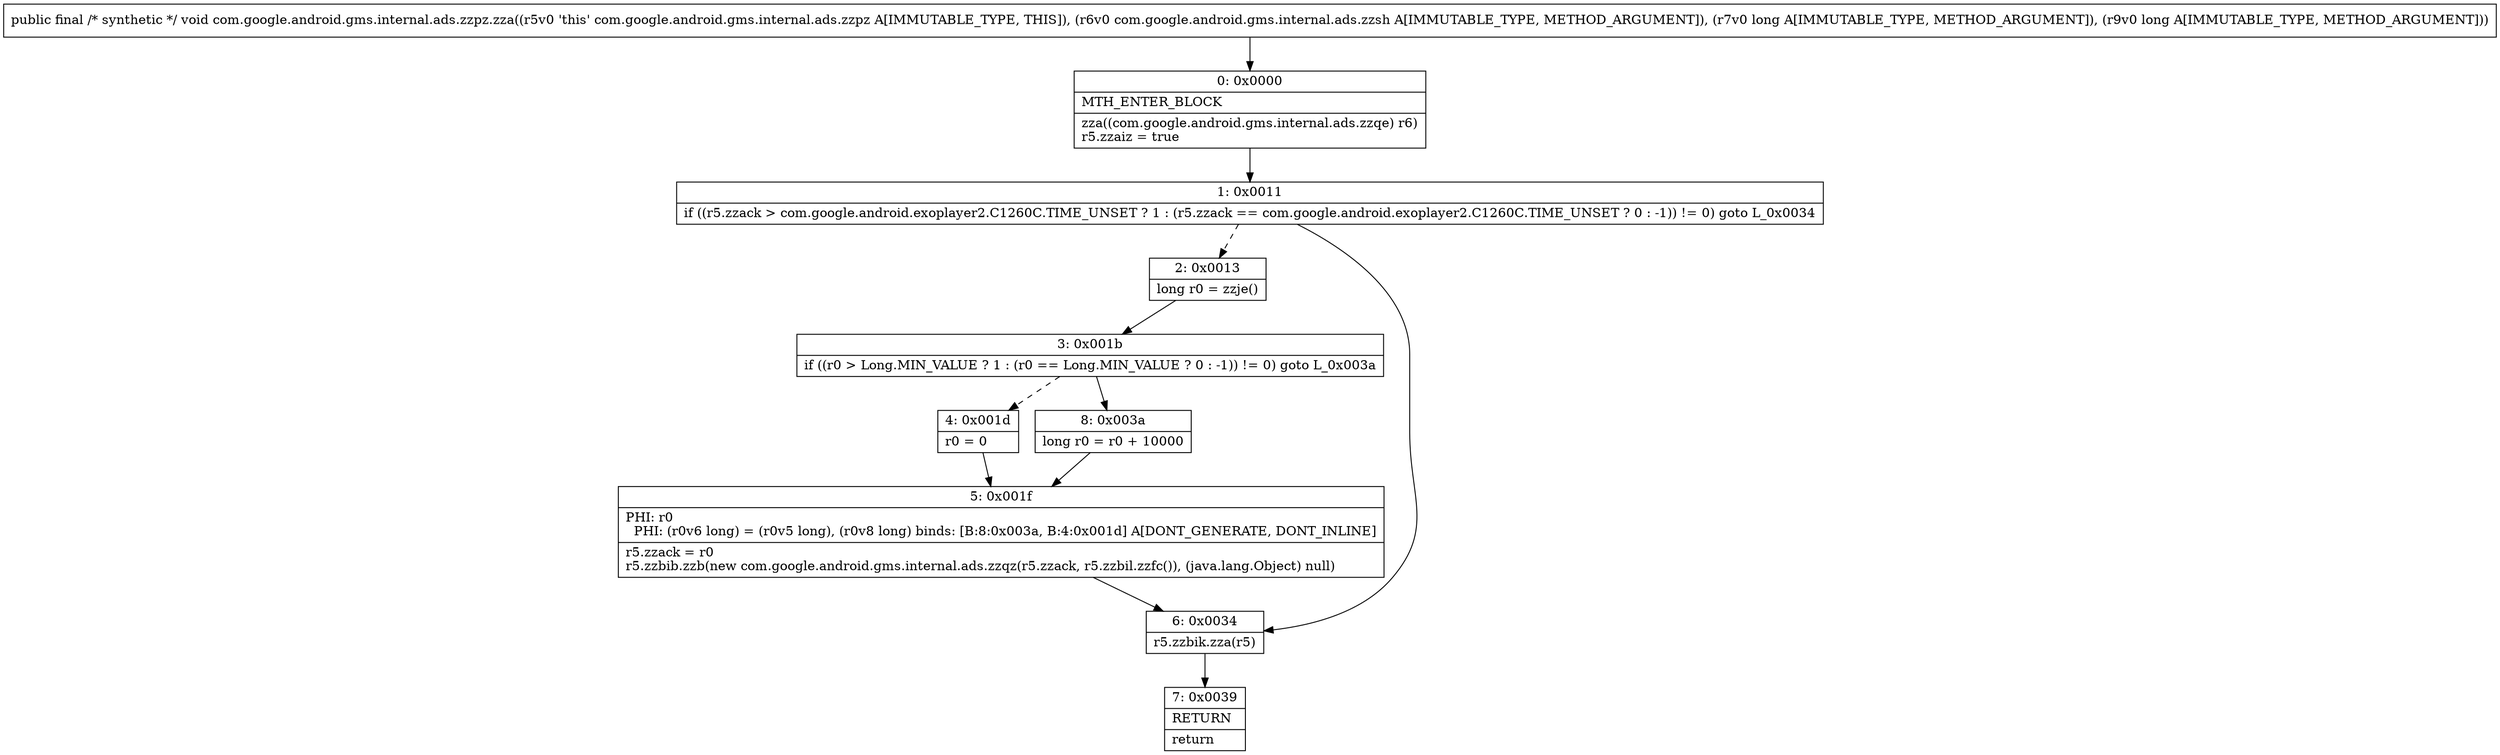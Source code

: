 digraph "CFG forcom.google.android.gms.internal.ads.zzpz.zza(Lcom\/google\/android\/gms\/internal\/ads\/zzsh;JJ)V" {
Node_0 [shape=record,label="{0\:\ 0x0000|MTH_ENTER_BLOCK\l|zza((com.google.android.gms.internal.ads.zzqe) r6)\lr5.zzaiz = true\l}"];
Node_1 [shape=record,label="{1\:\ 0x0011|if ((r5.zzack \> com.google.android.exoplayer2.C1260C.TIME_UNSET ? 1 : (r5.zzack == com.google.android.exoplayer2.C1260C.TIME_UNSET ? 0 : \-1)) != 0) goto L_0x0034\l}"];
Node_2 [shape=record,label="{2\:\ 0x0013|long r0 = zzje()\l}"];
Node_3 [shape=record,label="{3\:\ 0x001b|if ((r0 \> Long.MIN_VALUE ? 1 : (r0 == Long.MIN_VALUE ? 0 : \-1)) != 0) goto L_0x003a\l}"];
Node_4 [shape=record,label="{4\:\ 0x001d|r0 = 0\l}"];
Node_5 [shape=record,label="{5\:\ 0x001f|PHI: r0 \l  PHI: (r0v6 long) = (r0v5 long), (r0v8 long) binds: [B:8:0x003a, B:4:0x001d] A[DONT_GENERATE, DONT_INLINE]\l|r5.zzack = r0\lr5.zzbib.zzb(new com.google.android.gms.internal.ads.zzqz(r5.zzack, r5.zzbil.zzfc()), (java.lang.Object) null)\l}"];
Node_6 [shape=record,label="{6\:\ 0x0034|r5.zzbik.zza(r5)\l}"];
Node_7 [shape=record,label="{7\:\ 0x0039|RETURN\l|return\l}"];
Node_8 [shape=record,label="{8\:\ 0x003a|long r0 = r0 + 10000\l}"];
MethodNode[shape=record,label="{public final \/* synthetic *\/ void com.google.android.gms.internal.ads.zzpz.zza((r5v0 'this' com.google.android.gms.internal.ads.zzpz A[IMMUTABLE_TYPE, THIS]), (r6v0 com.google.android.gms.internal.ads.zzsh A[IMMUTABLE_TYPE, METHOD_ARGUMENT]), (r7v0 long A[IMMUTABLE_TYPE, METHOD_ARGUMENT]), (r9v0 long A[IMMUTABLE_TYPE, METHOD_ARGUMENT])) }"];
MethodNode -> Node_0;
Node_0 -> Node_1;
Node_1 -> Node_2[style=dashed];
Node_1 -> Node_6;
Node_2 -> Node_3;
Node_3 -> Node_4[style=dashed];
Node_3 -> Node_8;
Node_4 -> Node_5;
Node_5 -> Node_6;
Node_6 -> Node_7;
Node_8 -> Node_5;
}

